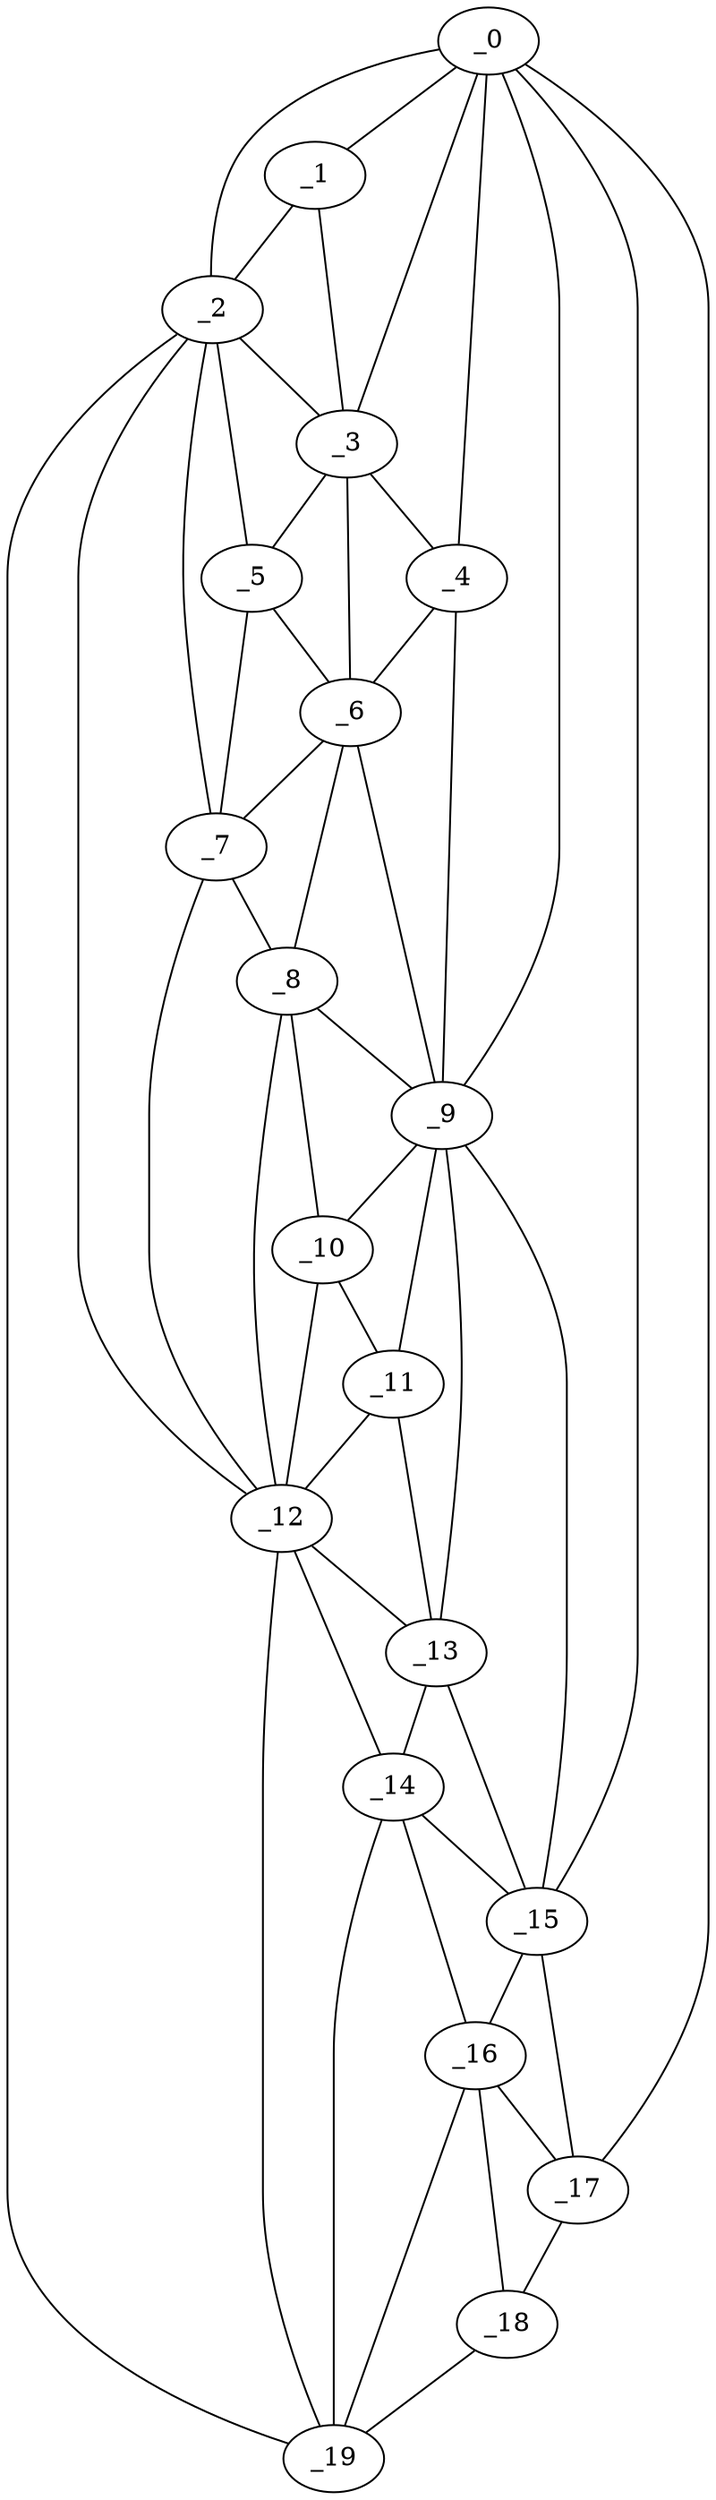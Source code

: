 graph "obj84__0.gxl" {
	_0	 [x=5,
		y=52];
	_1	 [x=6,
		y=63];
	_0 -- _1	 [valence=2];
	_2	 [x=6,
		y=79];
	_0 -- _2	 [valence=1];
	_3	 [x=34,
		y=65];
	_0 -- _3	 [valence=2];
	_4	 [x=37,
		y=54];
	_0 -- _4	 [valence=2];
	_9	 [x=63,
		y=52];
	_0 -- _9	 [valence=2];
	_15	 [x=100,
		y=50];
	_0 -- _15	 [valence=2];
	_17	 [x=121,
		y=49];
	_0 -- _17	 [valence=1];
	_1 -- _2	 [valence=1];
	_1 -- _3	 [valence=2];
	_2 -- _3	 [valence=2];
	_5	 [x=38,
		y=70];
	_2 -- _5	 [valence=1];
	_7	 [x=50,
		y=69];
	_2 -- _7	 [valence=1];
	_12	 [x=75,
		y=68];
	_2 -- _12	 [valence=1];
	_19	 [x=125,
		y=75];
	_2 -- _19	 [valence=1];
	_3 -- _4	 [valence=2];
	_3 -- _5	 [valence=2];
	_6	 [x=46,
		y=54];
	_3 -- _6	 [valence=2];
	_4 -- _6	 [valence=2];
	_4 -- _9	 [valence=2];
	_5 -- _6	 [valence=1];
	_5 -- _7	 [valence=2];
	_6 -- _7	 [valence=2];
	_8	 [x=59,
		y=68];
	_6 -- _8	 [valence=2];
	_6 -- _9	 [valence=1];
	_7 -- _8	 [valence=2];
	_7 -- _12	 [valence=2];
	_8 -- _9	 [valence=1];
	_10	 [x=66,
		y=67];
	_8 -- _10	 [valence=2];
	_8 -- _12	 [valence=2];
	_9 -- _10	 [valence=2];
	_11	 [x=73,
		y=53];
	_9 -- _11	 [valence=2];
	_13	 [x=82,
		y=52];
	_9 -- _13	 [valence=2];
	_9 -- _15	 [valence=2];
	_10 -- _11	 [valence=1];
	_10 -- _12	 [valence=1];
	_11 -- _12	 [valence=2];
	_11 -- _13	 [valence=1];
	_12 -- _13	 [valence=2];
	_14	 [x=87,
		y=67];
	_12 -- _14	 [valence=2];
	_12 -- _19	 [valence=2];
	_13 -- _14	 [valence=2];
	_13 -- _15	 [valence=2];
	_14 -- _15	 [valence=2];
	_16	 [x=108,
		y=51];
	_14 -- _16	 [valence=1];
	_14 -- _19	 [valence=2];
	_15 -- _16	 [valence=2];
	_15 -- _17	 [valence=2];
	_16 -- _17	 [valence=2];
	_18	 [x=124,
		y=59];
	_16 -- _18	 [valence=2];
	_16 -- _19	 [valence=2];
	_17 -- _18	 [valence=1];
	_18 -- _19	 [valence=1];
}
